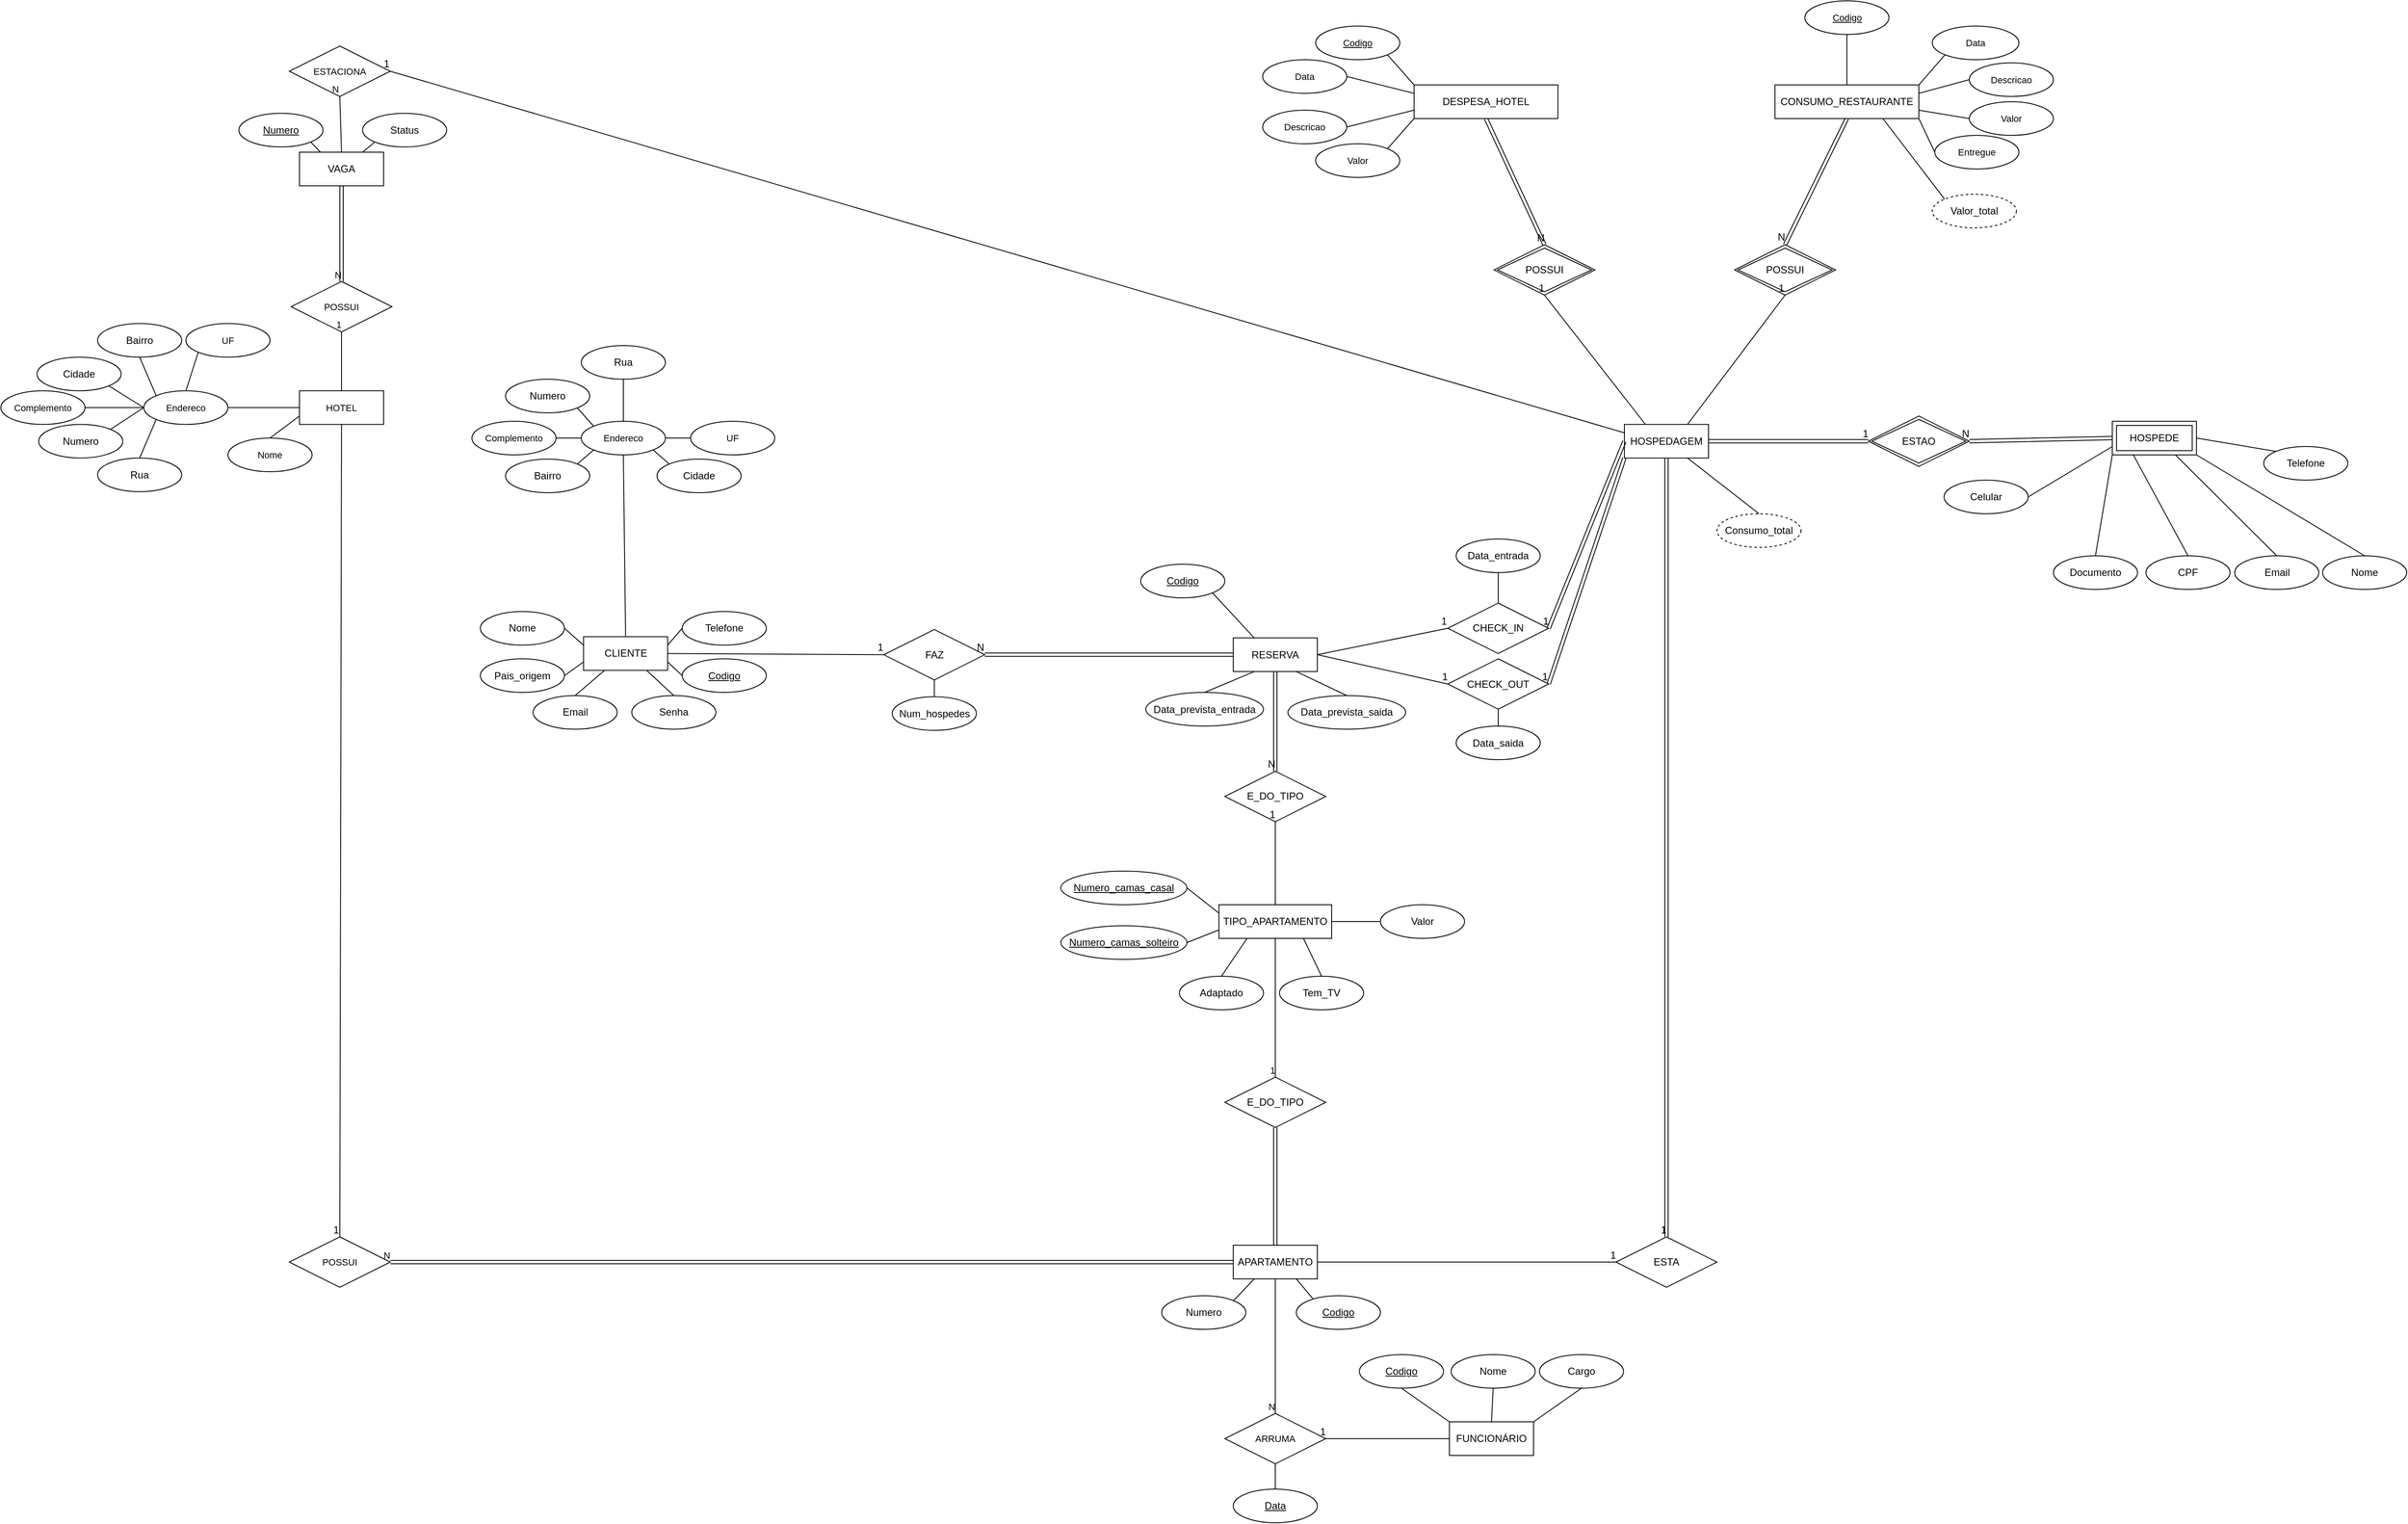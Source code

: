 <mxfile version="20.6.2" type="device"><diagram id="c545glq5lo60TE2hfmOX" name="Diagrama"><mxGraphModel dx="2977" dy="1991" grid="1" gridSize="10" guides="1" tooltips="1" connect="1" arrows="1" fold="1" page="1" pageScale="1" pageWidth="827" pageHeight="1169" math="0" shadow="0"><root><mxCell id="0"/><mxCell id="1" parent="0"/><mxCell id="GaDZu0vU04ZUUiYCUYCS-113" style="edgeStyle=none;shape=connector;rounded=0;orthogonalLoop=1;jettySize=auto;html=1;exitX=0;exitY=0.75;exitDx=0;exitDy=0;entryX=1;entryY=0.5;entryDx=0;entryDy=0;labelBackgroundColor=default;strokeColor=default;fontFamily=Helvetica;fontSize=11;fontColor=default;endArrow=none;" parent="1" source="nerskl-fUvtvR39CEgNi-7" target="pVpMncc-1-pD7qDIT7T5-2" edge="1"><mxGeometry relative="1" as="geometry"><mxPoint x="-267.32" y="396.25" as="targetPoint"/></mxGeometry></mxCell><mxCell id="GaDZu0vU04ZUUiYCUYCS-116" style="edgeStyle=none;shape=connector;rounded=0;orthogonalLoop=1;jettySize=auto;html=1;exitX=1;exitY=0.75;exitDx=0;exitDy=0;entryX=0;entryY=0.5;entryDx=0;entryDy=0;labelBackgroundColor=default;strokeColor=default;fontFamily=Helvetica;fontSize=11;fontColor=default;endArrow=none;" parent="1" source="nerskl-fUvtvR39CEgNi-7" target="nerskl-fUvtvR39CEgNi-25" edge="1"><mxGeometry relative="1" as="geometry"/></mxCell><mxCell id="nerskl-fUvtvR39CEgNi-7" value="CLIENTE" style="whiteSpace=wrap;html=1;align=center;" parent="1" vertex="1"><mxGeometry x="-247.32" y="316.25" width="100" height="40" as="geometry"/></mxCell><mxCell id="GaDZu0vU04ZUUiYCUYCS-139" style="edgeStyle=none;shape=connector;rounded=0;orthogonalLoop=1;jettySize=auto;html=1;exitX=0.75;exitY=1;exitDx=0;exitDy=0;entryX=0.5;entryY=0;entryDx=0;entryDy=0;labelBackgroundColor=default;strokeColor=default;fontFamily=Helvetica;fontSize=11;fontColor=default;endArrow=none;" parent="1" source="nerskl-fUvtvR39CEgNi-8" target="pVpMncc-1-pD7qDIT7T5-26" edge="1"><mxGeometry relative="1" as="geometry"><mxPoint x="889.0" y="1070" as="targetPoint"/></mxGeometry></mxCell><mxCell id="GaDZu0vU04ZUUiYCUYCS-140" style="edgeStyle=none;shape=connector;rounded=0;orthogonalLoop=1;jettySize=auto;html=1;exitX=0.25;exitY=1;exitDx=0;exitDy=0;labelBackgroundColor=default;strokeColor=default;fontFamily=Helvetica;fontSize=11;fontColor=default;endArrow=none;entryX=0.5;entryY=0;entryDx=0;entryDy=0;" parent="1" source="nerskl-fUvtvR39CEgNi-8" target="pVpMncc-1-pD7qDIT7T5-27" edge="1"><mxGeometry relative="1" as="geometry"><mxPoint x="889.0" y="1150" as="targetPoint"/></mxGeometry></mxCell><mxCell id="GaDZu0vU04ZUUiYCUYCS-142" style="edgeStyle=none;shape=connector;rounded=0;orthogonalLoop=1;jettySize=auto;html=1;exitX=1;exitY=0.5;exitDx=0;exitDy=0;entryX=0;entryY=0.75;entryDx=0;entryDy=0;labelBackgroundColor=default;strokeColor=default;fontFamily=Helvetica;fontSize=11;fontColor=default;endArrow=none;" parent="1" source="pVpMncc-1-pD7qDIT7T5-37" target="nerskl-fUvtvR39CEgNi-8" edge="1"><mxGeometry relative="1" as="geometry"><mxPoint x="767.75" y="895" as="targetPoint"/></mxGeometry></mxCell><mxCell id="GaDZu0vU04ZUUiYCUYCS-143" style="edgeStyle=none;shape=connector;rounded=0;orthogonalLoop=1;jettySize=auto;html=1;exitX=0;exitY=0.25;exitDx=0;exitDy=0;entryX=1;entryY=0.5;entryDx=0;entryDy=0;labelBackgroundColor=default;strokeColor=default;fontFamily=Helvetica;fontSize=11;fontColor=default;endArrow=none;" parent="1" source="nerskl-fUvtvR39CEgNi-8" target="pVpMncc-1-pD7qDIT7T5-36" edge="1"><mxGeometry relative="1" as="geometry"><mxPoint x="597.25" y="895" as="targetPoint"/></mxGeometry></mxCell><mxCell id="nerskl-fUvtvR39CEgNi-8" value="TIPO_APARTAMENTO" style="whiteSpace=wrap;html=1;align=center;" parent="1" vertex="1"><mxGeometry x="508" y="635" width="134" height="40" as="geometry"/></mxCell><mxCell id="nerskl-fUvtvR39CEgNi-9" value="VAGA" style="whiteSpace=wrap;html=1;align=center;" parent="1" vertex="1"><mxGeometry x="-585" y="-260" width="100" height="40" as="geometry"/></mxCell><mxCell id="GaDZu0vU04ZUUiYCUYCS-137" style="edgeStyle=none;shape=connector;rounded=0;orthogonalLoop=1;jettySize=auto;html=1;exitX=1;exitY=0;exitDx=0;exitDy=0;entryX=0.5;entryY=1;entryDx=0;entryDy=0;labelBackgroundColor=default;strokeColor=default;fontFamily=Helvetica;fontSize=11;fontColor=default;endArrow=none;" parent="1" source="nerskl-fUvtvR39CEgNi-12" target="nerskl-fUvtvR39CEgNi-37" edge="1"><mxGeometry relative="1" as="geometry"/></mxCell><mxCell id="nerskl-fUvtvR39CEgNi-12" value="FUNCIONÁRIO" style="whiteSpace=wrap;html=1;align=center;" parent="1" vertex="1"><mxGeometry x="782" y="1250" width="100" height="40" as="geometry"/></mxCell><mxCell id="nerskl-fUvtvR39CEgNi-15" value="Nome" style="ellipse;whiteSpace=wrap;html=1;align=center;" parent="1" vertex="1"><mxGeometry x="-370" y="286.25" width="100" height="40" as="geometry"/></mxCell><mxCell id="GaDZu0vU04ZUUiYCUYCS-115" style="edgeStyle=none;shape=connector;rounded=0;orthogonalLoop=1;jettySize=auto;html=1;exitX=0.5;exitY=0;exitDx=0;exitDy=0;entryX=0.75;entryY=1;entryDx=0;entryDy=0;labelBackgroundColor=default;strokeColor=default;fontFamily=Helvetica;fontSize=11;fontColor=default;endArrow=none;" parent="1" source="nerskl-fUvtvR39CEgNi-19" target="nerskl-fUvtvR39CEgNi-7" edge="1"><mxGeometry relative="1" as="geometry"/></mxCell><mxCell id="nerskl-fUvtvR39CEgNi-19" value="Senha" style="ellipse;whiteSpace=wrap;html=1;align=center;" parent="1" vertex="1"><mxGeometry x="-190" y="386.25" width="100" height="40" as="geometry"/></mxCell><mxCell id="nerskl-fUvtvR39CEgNi-21" value="Email" style="ellipse;whiteSpace=wrap;html=1;align=center;" parent="1" vertex="1"><mxGeometry x="-307.32" y="386.25" width="100" height="40" as="geometry"/></mxCell><mxCell id="nerskl-fUvtvR39CEgNi-25" value="Codigo" style="ellipse;whiteSpace=wrap;html=1;align=center;fontStyle=4;" parent="1" vertex="1"><mxGeometry x="-130" y="342.5" width="100" height="40" as="geometry"/></mxCell><mxCell id="nerskl-fUvtvR39CEgNi-31" value="Numero" style="ellipse;whiteSpace=wrap;html=1;align=center;fontStyle=4;" parent="1" vertex="1"><mxGeometry x="-657" y="-306.25" width="100" height="40" as="geometry"/></mxCell><mxCell id="nerskl-fUvtvR39CEgNi-32" value="Status" style="ellipse;whiteSpace=wrap;html=1;align=center;" parent="1" vertex="1"><mxGeometry x="-510" y="-306.25" width="100" height="40" as="geometry"/></mxCell><mxCell id="nerskl-fUvtvR39CEgNi-37" value="Cargo" style="ellipse;whiteSpace=wrap;html=1;align=center;" parent="1" vertex="1"><mxGeometry x="889" y="1170" width="100" height="40" as="geometry"/></mxCell><mxCell id="nerskl-fUvtvR39CEgNi-87" value="" style="edgeStyle=none;orthogonalLoop=1;jettySize=auto;html=1;rounded=0;labelBackgroundColor=default;strokeColor=default;fontFamily=Helvetica;fontSize=11;fontColor=default;endArrow=none;shape=connector;exitX=0;exitY=1;exitDx=0;exitDy=0;entryX=0.75;entryY=0;entryDx=0;entryDy=0;" parent="1" source="nerskl-fUvtvR39CEgNi-32" target="nerskl-fUvtvR39CEgNi-9" edge="1"><mxGeometry width="80" relative="1" as="geometry"><mxPoint x="-413" y="-176.25" as="sourcePoint"/><mxPoint x="-333" y="-176.25" as="targetPoint"/><Array as="points"/></mxGeometry></mxCell><mxCell id="nerskl-fUvtvR39CEgNi-88" value="" style="edgeStyle=none;orthogonalLoop=1;jettySize=auto;html=1;rounded=0;labelBackgroundColor=default;strokeColor=default;fontFamily=Helvetica;fontSize=11;fontColor=default;endArrow=none;shape=connector;exitX=1;exitY=1;exitDx=0;exitDy=0;entryX=0.25;entryY=0;entryDx=0;entryDy=0;" parent="1" source="nerskl-fUvtvR39CEgNi-31" target="nerskl-fUvtvR39CEgNi-9" edge="1"><mxGeometry width="80" relative="1" as="geometry"><mxPoint x="-483" y="-146.25" as="sourcePoint"/><mxPoint x="-403" y="-146.25" as="targetPoint"/><Array as="points"/></mxGeometry></mxCell><mxCell id="nerskl-fUvtvR39CEgNi-103" value="ESTACIONA" style="shape=rhombus;perimeter=rhombusPerimeter;whiteSpace=wrap;html=1;align=center;fontFamily=Helvetica;fontSize=11;fontColor=default;" parent="1" vertex="1"><mxGeometry x="-597.05" y="-386.25" width="120" height="60" as="geometry"/></mxCell><mxCell id="nerskl-fUvtvR39CEgNi-143" value="" style="endArrow=none;html=1;rounded=0;labelBackgroundColor=default;strokeColor=default;fontFamily=Helvetica;fontSize=11;fontColor=default;shape=connector;exitX=0.5;exitY=1;exitDx=0;exitDy=0;entryX=0.5;entryY=0;entryDx=0;entryDy=0;" parent="1" source="nerskl-fUvtvR39CEgNi-8" target="pVpMncc-1-pD7qDIT7T5-35" edge="1"><mxGeometry relative="1" as="geometry"><mxPoint x="489.5" y="794.56" as="sourcePoint"/><mxPoint x="595.0" y="844.47" as="targetPoint"/></mxGeometry></mxCell><mxCell id="nerskl-fUvtvR39CEgNi-144" value="1" style="resizable=0;html=1;align=right;verticalAlign=bottom;fontFamily=Helvetica;fontSize=11;fontColor=default;" parent="nerskl-fUvtvR39CEgNi-143" connectable="0" vertex="1"><mxGeometry x="1" relative="1" as="geometry"/></mxCell><mxCell id="GaDZu0vU04ZUUiYCUYCS-136" style="edgeStyle=none;shape=connector;rounded=0;orthogonalLoop=1;jettySize=auto;html=1;exitX=0.5;exitY=1;exitDx=0;exitDy=0;entryX=0.5;entryY=0;entryDx=0;entryDy=0;labelBackgroundColor=default;strokeColor=default;fontFamily=Helvetica;fontSize=11;fontColor=default;endArrow=none;" parent="1" source="nerskl-fUvtvR39CEgNi-182" target="nerskl-fUvtvR39CEgNi-12" edge="1"><mxGeometry relative="1" as="geometry"/></mxCell><mxCell id="nerskl-fUvtvR39CEgNi-182" value="Nome" style="ellipse;whiteSpace=wrap;html=1;align=center;" parent="1" vertex="1"><mxGeometry x="784" y="1170" width="100" height="40" as="geometry"/></mxCell><mxCell id="GaDZu0vU04ZUUiYCUYCS-141" style="edgeStyle=none;shape=connector;rounded=0;orthogonalLoop=1;jettySize=auto;html=1;exitX=0;exitY=0.5;exitDx=0;exitDy=0;entryX=1;entryY=0.5;entryDx=0;entryDy=0;labelBackgroundColor=default;strokeColor=default;fontFamily=Helvetica;fontSize=11;fontColor=default;endArrow=none;" parent="1" source="nerskl-fUvtvR39CEgNi-189" target="nerskl-fUvtvR39CEgNi-8" edge="1"><mxGeometry relative="1" as="geometry"/></mxCell><mxCell id="nerskl-fUvtvR39CEgNi-189" value="Valor" style="ellipse;whiteSpace=wrap;html=1;align=center;" parent="1" vertex="1"><mxGeometry x="700" y="635" width="100" height="40" as="geometry"/></mxCell><mxCell id="nerskl-fUvtvR39CEgNi-229" style="edgeStyle=none;shape=connector;rounded=0;orthogonalLoop=1;jettySize=auto;html=1;exitX=0.5;exitY=0;exitDx=0;exitDy=0;labelBackgroundColor=default;strokeColor=default;fontFamily=Helvetica;fontSize=11;fontColor=default;endArrow=none;entryX=0.5;entryY=1;entryDx=0;entryDy=0;" parent="1" source="pVpMncc-1-pD7qDIT7T5-153" target="GaDZu0vU04ZUUiYCUYCS-28" edge="1"><mxGeometry relative="1" as="geometry"><mxPoint x="1128.5" y="1330" as="targetPoint"/><mxPoint x="575" y="1320" as="sourcePoint"/></mxGeometry></mxCell><mxCell id="nerskl-fUvtvR39CEgNi-208" value="Endereco" style="ellipse;whiteSpace=wrap;html=1;align=center;fontFamily=Helvetica;fontSize=11;fontColor=default;" parent="1" vertex="1"><mxGeometry x="-250" y="60" width="100" height="40" as="geometry"/></mxCell><mxCell id="nerskl-fUvtvR39CEgNi-211" value="Complemento" style="ellipse;whiteSpace=wrap;html=1;align=center;fontFamily=Helvetica;fontSize=11;fontColor=default;" parent="1" vertex="1"><mxGeometry x="-380" y="60" width="100" height="40" as="geometry"/></mxCell><mxCell id="nerskl-fUvtvR39CEgNi-214" value="UF" style="ellipse;whiteSpace=wrap;html=1;align=center;fontFamily=Helvetica;fontSize=11;fontColor=default;" parent="1" vertex="1"><mxGeometry x="-120" y="60" width="100" height="40" as="geometry"/></mxCell><mxCell id="7jwpnbfeOmsZ4bbjGOwo-1" value="Rua" style="ellipse;whiteSpace=wrap;html=1;align=center;" parent="1" vertex="1"><mxGeometry x="-250" y="-30" width="100" height="40" as="geometry"/></mxCell><mxCell id="7jwpnbfeOmsZ4bbjGOwo-2" value="&lt;div&gt;Numero&lt;/div&gt;" style="ellipse;whiteSpace=wrap;html=1;align=center;" parent="1" vertex="1"><mxGeometry x="-340" y="10" width="100" height="40" as="geometry"/></mxCell><mxCell id="7jwpnbfeOmsZ4bbjGOwo-3" value="Bairro" style="ellipse;whiteSpace=wrap;html=1;align=center;" parent="1" vertex="1"><mxGeometry x="-340" y="105" width="100" height="40" as="geometry"/></mxCell><mxCell id="7jwpnbfeOmsZ4bbjGOwo-4" value="Cidade" style="ellipse;whiteSpace=wrap;html=1;align=center;" parent="1" vertex="1"><mxGeometry x="-160" y="105" width="100" height="40" as="geometry"/></mxCell><mxCell id="GaDZu0vU04ZUUiYCUYCS-134" style="edgeStyle=none;shape=connector;rounded=0;orthogonalLoop=1;jettySize=auto;html=1;exitX=0.75;exitY=1;exitDx=0;exitDy=0;labelBackgroundColor=default;strokeColor=default;fontFamily=Helvetica;fontSize=11;fontColor=default;endArrow=none;entryX=0.5;entryY=1;entryDx=0;entryDy=0;" parent="1" source="GaDZu0vU04ZUUiYCUYCS-2" target="GaDZu0vU04ZUUiYCUYCS-133" edge="1"><mxGeometry relative="1" as="geometry"/></mxCell><mxCell id="GaDZu0vU04ZUUiYCUYCS-2" value="APARTAMENTO" style="whiteSpace=wrap;html=1;align=center;" parent="1" vertex="1"><mxGeometry x="525" y="1040" width="100" height="40" as="geometry"/></mxCell><mxCell id="GaDZu0vU04ZUUiYCUYCS-15" value="" style="shape=link;html=1;rounded=0;exitX=0.5;exitY=0;exitDx=0;exitDy=0;entryX=0.5;entryY=1;entryDx=0;entryDy=0;" parent="1" source="GaDZu0vU04ZUUiYCUYCS-2" target="pVpMncc-1-pD7qDIT7T5-35" edge="1"><mxGeometry relative="1" as="geometry"><mxPoint x="430" y="620" as="sourcePoint"/><mxPoint x="440" y="870" as="targetPoint"/></mxGeometry></mxCell><mxCell id="GaDZu0vU04ZUUiYCUYCS-16" value="N" style="resizable=0;html=1;align=right;verticalAlign=bottom;" parent="GaDZu0vU04ZUUiYCUYCS-15" connectable="0" vertex="1"><mxGeometry x="1" relative="1" as="geometry"/></mxCell><mxCell id="GaDZu0vU04ZUUiYCUYCS-26" value="HOTEL" style="whiteSpace=wrap;html=1;align=center;fontFamily=Helvetica;fontSize=11;fontColor=default;" parent="1" vertex="1"><mxGeometry x="-585" y="23.75" width="100" height="40" as="geometry"/></mxCell><mxCell id="GaDZu0vU04ZUUiYCUYCS-28" value="ARRUMA" style="shape=rhombus;perimeter=rhombusPerimeter;whiteSpace=wrap;html=1;align=center;fontFamily=Helvetica;fontSize=11;fontColor=default;" parent="1" vertex="1"><mxGeometry x="515" y="1240" width="120" height="60" as="geometry"/></mxCell><mxCell id="GaDZu0vU04ZUUiYCUYCS-47" style="edgeStyle=none;shape=connector;rounded=0;orthogonalLoop=1;jettySize=auto;html=1;exitX=0.5;exitY=0;exitDx=0;exitDy=0;labelBackgroundColor=default;strokeColor=default;fontFamily=Helvetica;fontSize=11;fontColor=default;endArrow=none;entryX=0;entryY=0.75;entryDx=0;entryDy=0;" parent="1" source="pVpMncc-1-pD7qDIT7T5-23" target="GaDZu0vU04ZUUiYCUYCS-26" edge="1"><mxGeometry relative="1" as="geometry"><mxPoint x="-551" y="93.75" as="targetPoint"/><mxPoint x="-593" y="103.75" as="sourcePoint"/></mxGeometry></mxCell><mxCell id="GaDZu0vU04ZUUiYCUYCS-52" value="" style="shape=link;html=1;rounded=0;labelBackgroundColor=default;strokeColor=default;fontFamily=Helvetica;fontSize=11;fontColor=default;endArrow=none;exitX=0;exitY=0.5;exitDx=0;exitDy=0;entryX=1;entryY=0.5;entryDx=0;entryDy=0;" parent="1" source="GaDZu0vU04ZUUiYCUYCS-2" target="pVpMncc-1-pD7qDIT7T5-20" edge="1"><mxGeometry relative="1" as="geometry"><mxPoint x="70" y="900" as="sourcePoint"/><mxPoint x="73" y="700" as="targetPoint"/></mxGeometry></mxCell><mxCell id="GaDZu0vU04ZUUiYCUYCS-53" value="N" style="resizable=0;html=1;align=right;verticalAlign=bottom;fontFamily=Helvetica;fontSize=11;fontColor=default;" parent="GaDZu0vU04ZUUiYCUYCS-52" connectable="0" vertex="1"><mxGeometry x="1" relative="1" as="geometry"/></mxCell><mxCell id="GaDZu0vU04ZUUiYCUYCS-60" value="" style="endArrow=none;html=1;rounded=0;labelBackgroundColor=default;strokeColor=default;fontFamily=Helvetica;fontSize=11;fontColor=default;shape=connector;entryX=0.5;entryY=0;entryDx=0;entryDy=0;exitX=0.5;exitY=1;exitDx=0;exitDy=0;" parent="1" source="GaDZu0vU04ZUUiYCUYCS-2" target="GaDZu0vU04ZUUiYCUYCS-28" edge="1"><mxGeometry relative="1" as="geometry"><mxPoint x="595" y="1110" as="sourcePoint"/><mxPoint x="395" y="1080" as="targetPoint"/></mxGeometry></mxCell><mxCell id="GaDZu0vU04ZUUiYCUYCS-61" value="N" style="resizable=0;html=1;align=right;verticalAlign=bottom;fontFamily=Helvetica;fontSize=11;fontColor=default;" parent="GaDZu0vU04ZUUiYCUYCS-60" connectable="0" vertex="1"><mxGeometry x="1" relative="1" as="geometry"/></mxCell><mxCell id="GaDZu0vU04ZUUiYCUYCS-135" style="edgeStyle=none;shape=connector;rounded=0;orthogonalLoop=1;jettySize=auto;html=1;exitX=0.5;exitY=1;exitDx=0;exitDy=0;entryX=0;entryY=0;entryDx=0;entryDy=0;labelBackgroundColor=default;strokeColor=default;fontFamily=Helvetica;fontSize=11;fontColor=default;endArrow=none;" parent="1" source="GaDZu0vU04ZUUiYCUYCS-67" target="nerskl-fUvtvR39CEgNi-12" edge="1"><mxGeometry relative="1" as="geometry"/></mxCell><mxCell id="GaDZu0vU04ZUUiYCUYCS-67" value="Codigo" style="ellipse;whiteSpace=wrap;html=1;align=center;fontStyle=4;" parent="1" vertex="1"><mxGeometry x="675" y="1170" width="100" height="40" as="geometry"/></mxCell><mxCell id="GaDZu0vU04ZUUiYCUYCS-78" style="edgeStyle=none;shape=connector;rounded=0;orthogonalLoop=1;jettySize=auto;html=1;exitX=1;exitY=0.5;exitDx=0;exitDy=0;entryX=0;entryY=0.25;entryDx=0;entryDy=0;labelBackgroundColor=default;strokeColor=default;fontFamily=Helvetica;fontSize=11;fontColor=default;endArrow=none;" parent="1" source="GaDZu0vU04ZUUiYCUYCS-73" edge="1" target="6cf0FOl2mRmbngc67cwK-3"><mxGeometry relative="1" as="geometry"><mxPoint x="750" y="-320" as="targetPoint"/><mxPoint x="654.75" y="-350" as="sourcePoint"/></mxGeometry></mxCell><mxCell id="GaDZu0vU04ZUUiYCUYCS-79" style="edgeStyle=none;shape=connector;rounded=0;orthogonalLoop=1;jettySize=auto;html=1;labelBackgroundColor=default;strokeColor=default;fontFamily=Helvetica;fontSize=11;fontColor=default;endArrow=none;entryX=0;entryY=0;entryDx=0;entryDy=0;exitX=1;exitY=1;exitDx=0;exitDy=0;" parent="1" source="pVpMncc-1-pD7qDIT7T5-19" edge="1" target="6cf0FOl2mRmbngc67cwK-3"><mxGeometry relative="1" as="geometry"><mxPoint x="750" y="-330" as="targetPoint"/><mxPoint x="730" y="-390" as="sourcePoint"/></mxGeometry></mxCell><mxCell id="GaDZu0vU04ZUUiYCUYCS-73" value="Data" style="ellipse;whiteSpace=wrap;html=1;align=center;fontFamily=Helvetica;fontSize=11;fontColor=default;" parent="1" vertex="1"><mxGeometry x="560" y="-370" width="100" height="40" as="geometry"/></mxCell><mxCell id="GaDZu0vU04ZUUiYCUYCS-82" style="edgeStyle=none;shape=connector;rounded=0;orthogonalLoop=1;jettySize=auto;html=1;exitX=1;exitY=0.5;exitDx=0;exitDy=0;labelBackgroundColor=default;strokeColor=default;fontFamily=Helvetica;fontSize=11;fontColor=default;endArrow=none;entryX=0;entryY=0.75;entryDx=0;entryDy=0;" parent="1" source="GaDZu0vU04ZUUiYCUYCS-74" edge="1" target="6cf0FOl2mRmbngc67cwK-3"><mxGeometry relative="1" as="geometry"><mxPoint x="750" y="-300" as="targetPoint"/></mxGeometry></mxCell><mxCell id="GaDZu0vU04ZUUiYCUYCS-74" value="Descricao" style="ellipse;whiteSpace=wrap;html=1;align=center;fontFamily=Helvetica;fontSize=11;fontColor=default;" parent="1" vertex="1"><mxGeometry x="560" y="-310" width="100" height="40" as="geometry"/></mxCell><mxCell id="GaDZu0vU04ZUUiYCUYCS-75" value="Valor" style="ellipse;whiteSpace=wrap;html=1;align=center;fontFamily=Helvetica;fontSize=11;fontColor=default;" parent="1" vertex="1"><mxGeometry x="623" y="-270" width="100" height="40" as="geometry"/></mxCell><mxCell id="GaDZu0vU04ZUUiYCUYCS-93" style="edgeStyle=none;shape=connector;rounded=0;orthogonalLoop=1;jettySize=auto;html=1;exitX=1;exitY=0.75;exitDx=0;exitDy=0;entryX=0;entryY=0.5;entryDx=0;entryDy=0;labelBackgroundColor=default;strokeColor=default;fontFamily=Helvetica;fontSize=11;fontColor=default;endArrow=none;" parent="1" target="GaDZu0vU04ZUUiYCUYCS-101" edge="1" source="6cf0FOl2mRmbngc67cwK-2"><mxGeometry relative="1" as="geometry"><mxPoint x="1331.49" y="-325" as="sourcePoint"/></mxGeometry></mxCell><mxCell id="GaDZu0vU04ZUUiYCUYCS-95" style="edgeStyle=none;shape=connector;rounded=0;orthogonalLoop=1;jettySize=auto;html=1;exitX=0.5;exitY=1;exitDx=0;exitDy=0;labelBackgroundColor=default;strokeColor=default;fontFamily=Helvetica;fontSize=11;fontColor=default;endArrow=none;entryX=0.5;entryY=0;entryDx=0;entryDy=0;" parent="1" source="GaDZu0vU04ZUUiYCUYCS-96" edge="1" target="6cf0FOl2mRmbngc67cwK-2"><mxGeometry relative="1" as="geometry"><mxPoint x="1243.83" y="-325" as="targetPoint"/></mxGeometry></mxCell><mxCell id="GaDZu0vU04ZUUiYCUYCS-96" value="Codigo" style="ellipse;whiteSpace=wrap;html=1;align=center;fontStyle=4;fontFamily=Helvetica;fontSize=11;fontColor=default;" parent="1" vertex="1"><mxGeometry x="1204.5" y="-440" width="100" height="40" as="geometry"/></mxCell><mxCell id="GaDZu0vU04ZUUiYCUYCS-97" style="edgeStyle=none;shape=connector;rounded=0;orthogonalLoop=1;jettySize=auto;html=1;exitX=0;exitY=1;exitDx=0;exitDy=0;labelBackgroundColor=default;strokeColor=default;fontFamily=Helvetica;fontSize=11;fontColor=default;endArrow=none;entryX=1;entryY=0;entryDx=0;entryDy=0;" parent="1" source="GaDZu0vU04ZUUiYCUYCS-98" edge="1" target="6cf0FOl2mRmbngc67cwK-2"><mxGeometry relative="1" as="geometry"><mxPoint x="1287.66" y="-325" as="targetPoint"/></mxGeometry></mxCell><mxCell id="GaDZu0vU04ZUUiYCUYCS-98" value="Data" style="ellipse;whiteSpace=wrap;html=1;align=center;fontFamily=Helvetica;fontSize=11;fontColor=default;" parent="1" vertex="1"><mxGeometry x="1356" y="-410" width="103" height="40" as="geometry"/></mxCell><mxCell id="GaDZu0vU04ZUUiYCUYCS-99" style="edgeStyle=none;shape=connector;rounded=0;orthogonalLoop=1;jettySize=auto;html=1;exitX=0;exitY=0.5;exitDx=0;exitDy=0;labelBackgroundColor=default;strokeColor=default;fontFamily=Helvetica;fontSize=11;fontColor=default;endArrow=none;entryX=1;entryY=0.25;entryDx=0;entryDy=0;" parent="1" source="GaDZu0vU04ZUUiYCUYCS-100" edge="1" target="6cf0FOl2mRmbngc67cwK-2"><mxGeometry relative="1" as="geometry"><mxPoint x="1287.66" y="-325" as="targetPoint"/></mxGeometry></mxCell><mxCell id="GaDZu0vU04ZUUiYCUYCS-100" value="Descricao" style="ellipse;whiteSpace=wrap;html=1;align=center;fontFamily=Helvetica;fontSize=11;fontColor=default;" parent="1" vertex="1"><mxGeometry x="1400" y="-366.25" width="100" height="40" as="geometry"/></mxCell><mxCell id="GaDZu0vU04ZUUiYCUYCS-101" value="Valor" style="ellipse;whiteSpace=wrap;html=1;align=center;fontFamily=Helvetica;fontSize=11;fontColor=default;" parent="1" vertex="1"><mxGeometry x="1400" y="-320" width="100" height="40" as="geometry"/></mxCell><mxCell id="GaDZu0vU04ZUUiYCUYCS-103" value="Entregue" style="ellipse;whiteSpace=wrap;html=1;align=center;fontFamily=Helvetica;fontSize=11;fontColor=default;" parent="1" vertex="1"><mxGeometry x="1359" y="-280" width="100" height="40" as="geometry"/></mxCell><mxCell id="GaDZu0vU04ZUUiYCUYCS-133" value="Codigo" style="ellipse;whiteSpace=wrap;html=1;align=center;fontStyle=4;" parent="1" vertex="1"><mxGeometry x="600" y="1100" width="100" height="40" as="geometry"/></mxCell><mxCell id="GaDZu0vU04ZUUiYCUYCS-144" style="edgeStyle=none;shape=connector;rounded=0;orthogonalLoop=1;jettySize=auto;html=1;exitX=0.5;exitY=0;exitDx=0;exitDy=0;entryX=0;entryY=1;entryDx=0;entryDy=0;labelBackgroundColor=default;strokeColor=default;fontFamily=Helvetica;fontSize=11;fontColor=default;endArrow=none;" parent="1" source="GaDZu0vU04ZUUiYCUYCS-145" target="GaDZu0vU04ZUUiYCUYCS-148" edge="1"><mxGeometry relative="1" as="geometry"/></mxCell><mxCell id="GaDZu0vU04ZUUiYCUYCS-157" style="edgeStyle=none;shape=connector;rounded=0;orthogonalLoop=1;jettySize=auto;html=1;exitX=1;exitY=0.5;exitDx=0;exitDy=0;entryX=0;entryY=0.5;entryDx=0;entryDy=0;labelBackgroundColor=default;strokeColor=default;fontFamily=Helvetica;fontSize=11;fontColor=default;endArrow=none;" parent="1" source="GaDZu0vU04ZUUiYCUYCS-145" target="GaDZu0vU04ZUUiYCUYCS-26" edge="1"><mxGeometry relative="1" as="geometry"/></mxCell><mxCell id="GaDZu0vU04ZUUiYCUYCS-145" value="Endereco" style="ellipse;whiteSpace=wrap;html=1;align=center;fontFamily=Helvetica;fontSize=11;fontColor=default;" parent="1" vertex="1"><mxGeometry x="-770" y="23.75" width="100" height="40" as="geometry"/></mxCell><mxCell id="GaDZu0vU04ZUUiYCUYCS-146" style="edgeStyle=none;shape=connector;rounded=0;orthogonalLoop=1;jettySize=auto;html=1;exitX=1;exitY=0.5;exitDx=0;exitDy=0;entryX=0;entryY=0.5;entryDx=0;entryDy=0;labelBackgroundColor=default;strokeColor=default;fontFamily=Helvetica;fontSize=11;fontColor=default;endArrow=none;" parent="1" source="GaDZu0vU04ZUUiYCUYCS-147" target="GaDZu0vU04ZUUiYCUYCS-145" edge="1"><mxGeometry relative="1" as="geometry"/></mxCell><mxCell id="GaDZu0vU04ZUUiYCUYCS-147" value="Complemento" style="ellipse;whiteSpace=wrap;html=1;align=center;fontFamily=Helvetica;fontSize=11;fontColor=default;" parent="1" vertex="1"><mxGeometry x="-940" y="23.75" width="100" height="40" as="geometry"/></mxCell><mxCell id="GaDZu0vU04ZUUiYCUYCS-148" value="UF" style="ellipse;whiteSpace=wrap;html=1;align=center;fontFamily=Helvetica;fontSize=11;fontColor=default;" parent="1" vertex="1"><mxGeometry x="-720" y="-56.25" width="100" height="40" as="geometry"/></mxCell><mxCell id="GaDZu0vU04ZUUiYCUYCS-149" style="edgeStyle=none;shape=connector;rounded=0;orthogonalLoop=1;jettySize=auto;html=1;exitX=0.5;exitY=0;exitDx=0;exitDy=0;entryX=0;entryY=1;entryDx=0;entryDy=0;labelBackgroundColor=default;strokeColor=default;fontFamily=Helvetica;fontSize=11;fontColor=default;endArrow=none;" parent="1" source="GaDZu0vU04ZUUiYCUYCS-150" target="GaDZu0vU04ZUUiYCUYCS-145" edge="1"><mxGeometry relative="1" as="geometry"/></mxCell><mxCell id="GaDZu0vU04ZUUiYCUYCS-150" value="Rua" style="ellipse;whiteSpace=wrap;html=1;align=center;" parent="1" vertex="1"><mxGeometry x="-825" y="103.75" width="100" height="40" as="geometry"/></mxCell><mxCell id="GaDZu0vU04ZUUiYCUYCS-151" style="edgeStyle=none;shape=connector;rounded=0;orthogonalLoop=1;jettySize=auto;html=1;exitX=1;exitY=0;exitDx=0;exitDy=0;entryX=0;entryY=0.5;entryDx=0;entryDy=0;labelBackgroundColor=default;strokeColor=default;fontFamily=Helvetica;fontSize=11;fontColor=default;endArrow=none;" parent="1" source="GaDZu0vU04ZUUiYCUYCS-152" target="GaDZu0vU04ZUUiYCUYCS-145" edge="1"><mxGeometry relative="1" as="geometry"/></mxCell><mxCell id="GaDZu0vU04ZUUiYCUYCS-152" value="&lt;div&gt;Numero&lt;/div&gt;" style="ellipse;whiteSpace=wrap;html=1;align=center;" parent="1" vertex="1"><mxGeometry x="-895" y="63.75" width="100" height="40" as="geometry"/></mxCell><mxCell id="GaDZu0vU04ZUUiYCUYCS-153" style="edgeStyle=none;shape=connector;rounded=0;orthogonalLoop=1;jettySize=auto;html=1;exitX=0.5;exitY=1;exitDx=0;exitDy=0;entryX=0;entryY=0;entryDx=0;entryDy=0;labelBackgroundColor=default;strokeColor=default;fontFamily=Helvetica;fontSize=11;fontColor=default;endArrow=none;" parent="1" source="GaDZu0vU04ZUUiYCUYCS-154" target="GaDZu0vU04ZUUiYCUYCS-145" edge="1"><mxGeometry relative="1" as="geometry"/></mxCell><mxCell id="GaDZu0vU04ZUUiYCUYCS-154" value="Bairro" style="ellipse;whiteSpace=wrap;html=1;align=center;" parent="1" vertex="1"><mxGeometry x="-825" y="-56.25" width="100" height="40" as="geometry"/></mxCell><mxCell id="GaDZu0vU04ZUUiYCUYCS-155" style="edgeStyle=none;shape=connector;rounded=0;orthogonalLoop=1;jettySize=auto;html=1;exitX=1;exitY=1;exitDx=0;exitDy=0;entryX=0;entryY=0.5;entryDx=0;entryDy=0;labelBackgroundColor=default;strokeColor=default;fontFamily=Helvetica;fontSize=11;fontColor=default;endArrow=none;" parent="1" source="GaDZu0vU04ZUUiYCUYCS-156" target="GaDZu0vU04ZUUiYCUYCS-145" edge="1"><mxGeometry relative="1" as="geometry"/></mxCell><mxCell id="GaDZu0vU04ZUUiYCUYCS-156" value="Cidade" style="ellipse;whiteSpace=wrap;html=1;align=center;" parent="1" vertex="1"><mxGeometry x="-897" y="-16.25" width="100" height="40" as="geometry"/></mxCell><mxCell id="GaDZu0vU04ZUUiYCUYCS-169" value="" style="endArrow=none;html=1;rounded=0;labelBackgroundColor=default;strokeColor=default;fontFamily=Helvetica;fontSize=11;fontColor=default;shape=connector;exitX=0.5;exitY=0;exitDx=0;exitDy=0;entryX=0.5;entryY=1;entryDx=0;entryDy=0;" parent="1" source="nerskl-fUvtvR39CEgNi-9" target="nerskl-fUvtvR39CEgNi-103" edge="1"><mxGeometry relative="1" as="geometry"><mxPoint x="-537" y="-586.25" as="sourcePoint"/><mxPoint x="-537" y="-346.25" as="targetPoint"/></mxGeometry></mxCell><mxCell id="GaDZu0vU04ZUUiYCUYCS-170" value="N" style="resizable=0;html=1;align=right;verticalAlign=bottom;fontFamily=Helvetica;fontSize=11;fontColor=default;" parent="GaDZu0vU04ZUUiYCUYCS-169" connectable="0" vertex="1"><mxGeometry x="1" relative="1" as="geometry"/></mxCell><mxCell id="GaDZu0vU04ZUUiYCUYCS-248" style="edgeStyle=none;shape=connector;rounded=0;orthogonalLoop=1;jettySize=auto;html=1;entryX=0;entryY=0.5;entryDx=0;entryDy=0;labelBackgroundColor=default;strokeColor=default;fontFamily=Helvetica;fontSize=11;fontColor=default;endArrow=none;" parent="1" source="nerskl-fUvtvR39CEgNi-12" target="nerskl-fUvtvR39CEgNi-12" edge="1"><mxGeometry relative="1" as="geometry"/></mxCell><mxCell id="GaDZu0vU04ZUUiYCUYCS-251" value="POSSUI" style="shape=rhombus;perimeter=rhombusPerimeter;whiteSpace=wrap;html=1;align=center;fontFamily=Helvetica;fontSize=11;fontColor=default;" parent="1" vertex="1"><mxGeometry x="-595" y="-106.25" width="120" height="60" as="geometry"/></mxCell><mxCell id="GaDZu0vU04ZUUiYCUYCS-254" value="" style="shape=link;html=1;rounded=0;labelBackgroundColor=default;strokeColor=default;fontFamily=Helvetica;fontSize=11;fontColor=default;endArrow=none;exitX=0.5;exitY=1;exitDx=0;exitDy=0;entryX=0.5;entryY=0;entryDx=0;entryDy=0;" parent="1" source="nerskl-fUvtvR39CEgNi-9" target="GaDZu0vU04ZUUiYCUYCS-251" edge="1"><mxGeometry relative="1" as="geometry"><mxPoint x="-530" y="-136.25" as="sourcePoint"/><mxPoint x="-370" y="-136.25" as="targetPoint"/></mxGeometry></mxCell><mxCell id="GaDZu0vU04ZUUiYCUYCS-255" value="N" style="resizable=0;html=1;align=right;verticalAlign=bottom;fontFamily=Helvetica;fontSize=11;fontColor=default;" parent="GaDZu0vU04ZUUiYCUYCS-254" connectable="0" vertex="1"><mxGeometry x="1" relative="1" as="geometry"/></mxCell><mxCell id="GaDZu0vU04ZUUiYCUYCS-256" value="" style="endArrow=none;html=1;rounded=0;labelBackgroundColor=default;strokeColor=default;fontFamily=Helvetica;fontSize=11;fontColor=default;shape=connector;exitX=0.5;exitY=0;exitDx=0;exitDy=0;entryX=0.5;entryY=1;entryDx=0;entryDy=0;" parent="1" source="GaDZu0vU04ZUUiYCUYCS-26" target="GaDZu0vU04ZUUiYCUYCS-251" edge="1"><mxGeometry relative="1" as="geometry"><mxPoint x="-460" y="-96.25" as="sourcePoint"/><mxPoint x="-300" y="-96.25" as="targetPoint"/></mxGeometry></mxCell><mxCell id="GaDZu0vU04ZUUiYCUYCS-257" value="1" style="resizable=0;html=1;align=right;verticalAlign=bottom;fontFamily=Helvetica;fontSize=11;fontColor=default;" parent="GaDZu0vU04ZUUiYCUYCS-256" connectable="0" vertex="1"><mxGeometry x="1" relative="1" as="geometry"/></mxCell><mxCell id="pVpMncc-1-pD7qDIT7T5-1" style="edgeStyle=none;shape=connector;rounded=0;orthogonalLoop=1;jettySize=auto;html=1;exitX=1;exitY=0.5;exitDx=0;exitDy=0;entryX=0;entryY=0.25;entryDx=0;entryDy=0;labelBackgroundColor=default;strokeColor=default;fontFamily=Helvetica;fontSize=11;fontColor=default;endArrow=none;" parent="1" source="nerskl-fUvtvR39CEgNi-15" target="nerskl-fUvtvR39CEgNi-7" edge="1"><mxGeometry relative="1" as="geometry"><mxPoint x="-212.32" y="366.25" as="sourcePoint"/><mxPoint x="-257.32" y="406.25" as="targetPoint"/></mxGeometry></mxCell><mxCell id="pVpMncc-1-pD7qDIT7T5-2" value="Pais_origem" style="ellipse;whiteSpace=wrap;html=1;align=center;" parent="1" vertex="1"><mxGeometry x="-370" y="342.5" width="100" height="40" as="geometry"/></mxCell><mxCell id="pVpMncc-1-pD7qDIT7T5-5" style="edgeStyle=none;shape=connector;rounded=0;orthogonalLoop=1;jettySize=auto;html=1;entryX=1;entryY=0.25;entryDx=0;entryDy=0;labelBackgroundColor=default;strokeColor=default;fontFamily=Helvetica;fontSize=11;fontColor=default;endArrow=none;exitX=0;exitY=0.5;exitDx=0;exitDy=0;" parent="1" source="pVpMncc-1-pD7qDIT7T5-16" target="nerskl-fUvtvR39CEgNi-7" edge="1"><mxGeometry relative="1" as="geometry"><mxPoint x="-267.32" y="306.25" as="sourcePoint"/><mxPoint x="-212.32" y="326.25" as="targetPoint"/></mxGeometry></mxCell><mxCell id="pVpMncc-1-pD7qDIT7T5-6" style="edgeStyle=none;shape=connector;rounded=0;orthogonalLoop=1;jettySize=auto;html=1;exitX=0.25;exitY=1;exitDx=0;exitDy=0;entryX=0.5;entryY=0;entryDx=0;entryDy=0;labelBackgroundColor=default;strokeColor=default;fontFamily=Helvetica;fontSize=11;fontColor=default;endArrow=none;" parent="1" source="nerskl-fUvtvR39CEgNi-7" target="nerskl-fUvtvR39CEgNi-21" edge="1"><mxGeometry relative="1" as="geometry"><mxPoint x="-237.32" y="356.25" as="sourcePoint"/><mxPoint x="-257.32" y="376.25" as="targetPoint"/></mxGeometry></mxCell><mxCell id="pVpMncc-1-pD7qDIT7T5-7" style="edgeStyle=none;shape=connector;rounded=0;orthogonalLoop=1;jettySize=auto;html=1;exitX=0.5;exitY=0;exitDx=0;exitDy=0;labelBackgroundColor=default;strokeColor=default;fontFamily=Helvetica;fontSize=11;fontColor=default;endArrow=none;entryX=0.5;entryY=1;entryDx=0;entryDy=0;" parent="1" source="nerskl-fUvtvR39CEgNi-7" target="nerskl-fUvtvR39CEgNi-208" edge="1"><mxGeometry relative="1" as="geometry"><mxPoint x="-537.32" y="230" as="sourcePoint"/><mxPoint x="-477.32" y="320" as="targetPoint"/></mxGeometry></mxCell><mxCell id="pVpMncc-1-pD7qDIT7T5-10" value="" style="endArrow=none;html=1;rounded=0;entryX=0.5;entryY=1;entryDx=0;entryDy=0;exitX=0.5;exitY=0;exitDx=0;exitDy=0;" parent="1" source="nerskl-fUvtvR39CEgNi-208" target="7jwpnbfeOmsZ4bbjGOwo-1" edge="1"><mxGeometry width="50" height="50" relative="1" as="geometry"><mxPoint x="-40" y="12.5" as="sourcePoint"/><mxPoint x="10" y="-37.5" as="targetPoint"/></mxGeometry></mxCell><mxCell id="pVpMncc-1-pD7qDIT7T5-11" value="" style="endArrow=none;html=1;rounded=0;entryX=1;entryY=1;entryDx=0;entryDy=0;exitX=0;exitY=0;exitDx=0;exitDy=0;" parent="1" source="nerskl-fUvtvR39CEgNi-208" target="7jwpnbfeOmsZ4bbjGOwo-2" edge="1"><mxGeometry width="50" height="50" relative="1" as="geometry"><mxPoint x="-190" y="70" as="sourcePoint"/><mxPoint x="-190" y="20" as="targetPoint"/></mxGeometry></mxCell><mxCell id="pVpMncc-1-pD7qDIT7T5-12" value="" style="endArrow=none;html=1;rounded=0;entryX=1;entryY=0.5;entryDx=0;entryDy=0;exitX=0;exitY=0.5;exitDx=0;exitDy=0;" parent="1" source="nerskl-fUvtvR39CEgNi-208" target="nerskl-fUvtvR39CEgNi-211" edge="1"><mxGeometry width="50" height="50" relative="1" as="geometry"><mxPoint x="-180" y="80" as="sourcePoint"/><mxPoint x="-180" y="30" as="targetPoint"/></mxGeometry></mxCell><mxCell id="pVpMncc-1-pD7qDIT7T5-13" value="" style="endArrow=none;html=1;rounded=0;entryX=1;entryY=0;entryDx=0;entryDy=0;exitX=0;exitY=1;exitDx=0;exitDy=0;" parent="1" source="nerskl-fUvtvR39CEgNi-208" target="7jwpnbfeOmsZ4bbjGOwo-3" edge="1"><mxGeometry width="50" height="50" relative="1" as="geometry"><mxPoint x="-240" y="90" as="sourcePoint"/><mxPoint x="-270" y="90" as="targetPoint"/></mxGeometry></mxCell><mxCell id="pVpMncc-1-pD7qDIT7T5-14" value="" style="endArrow=none;html=1;rounded=0;entryX=0;entryY=0.5;entryDx=0;entryDy=0;exitX=1;exitY=0.5;exitDx=0;exitDy=0;" parent="1" source="nerskl-fUvtvR39CEgNi-208" target="nerskl-fUvtvR39CEgNi-214" edge="1"><mxGeometry width="50" height="50" relative="1" as="geometry"><mxPoint x="-230" y="100" as="sourcePoint"/><mxPoint x="-260" y="100" as="targetPoint"/></mxGeometry></mxCell><mxCell id="pVpMncc-1-pD7qDIT7T5-15" value="" style="endArrow=none;html=1;rounded=0;entryX=0;entryY=0;entryDx=0;entryDy=0;exitX=1;exitY=1;exitDx=0;exitDy=0;" parent="1" source="nerskl-fUvtvR39CEgNi-208" target="7jwpnbfeOmsZ4bbjGOwo-4" edge="1"><mxGeometry width="50" height="50" relative="1" as="geometry"><mxPoint x="-220" y="110" as="sourcePoint"/><mxPoint x="-250" y="110" as="targetPoint"/></mxGeometry></mxCell><mxCell id="pVpMncc-1-pD7qDIT7T5-16" value="Telefone&lt;span style=&quot;color: rgba(0, 0, 0, 0); font-family: monospace; font-size: 0px; text-align: start;&quot;&gt;%3CmxGraphModel%3E%3Croot%3E%3CmxCell%20id%3D%220%22%2F%3E%3CmxCell%20id%3D%221%22%20parent%3D%220%22%2F%3E%3CmxCell%20id%3D%222%22%20value%3D%22CONTA_HOTEL%22%20style%3D%22whiteSpace%3Dwrap%3Bhtml%3D1%3Balign%3Dcenter%3B%22%20vertex%3D%221%22%20parent%3D%221%22%3E%3CmxGeometry%20x%3D%22490%22%20y%3D%22280%22%20width%3D%22100%22%20height%3D%2240%22%20as%3D%22geometry%22%2F%3E%3C%2FmxCell%3E%3C%2Froot%3E%3C%2FmxGraphModel%3E&lt;/span&gt;" style="ellipse;whiteSpace=wrap;html=1;align=center;" parent="1" vertex="1"><mxGeometry x="-130" y="286.25" width="100" height="40" as="geometry"/></mxCell><mxCell id="pVpMncc-1-pD7qDIT7T5-17" style="edgeStyle=none;shape=connector;rounded=0;orthogonalLoop=1;jettySize=auto;html=1;exitX=1;exitY=0;exitDx=0;exitDy=0;entryX=0;entryY=1;entryDx=0;entryDy=0;labelBackgroundColor=default;strokeColor=default;fontFamily=Helvetica;fontSize=11;fontColor=default;endArrow=none;" parent="1" source="GaDZu0vU04ZUUiYCUYCS-75" edge="1" target="6cf0FOl2mRmbngc67cwK-3"><mxGeometry relative="1" as="geometry"><mxPoint x="750" y="-300" as="targetPoint"/><mxPoint x="706.105" y="-365.858" as="sourcePoint"/></mxGeometry></mxCell><mxCell id="pVpMncc-1-pD7qDIT7T5-19" value="Codigo" style="ellipse;whiteSpace=wrap;html=1;align=center;fontStyle=4;fontFamily=Helvetica;fontSize=11;fontColor=default;" parent="1" vertex="1"><mxGeometry x="623" y="-410" width="100" height="40" as="geometry"/></mxCell><mxCell id="pVpMncc-1-pD7qDIT7T5-20" value="POSSUI" style="shape=rhombus;perimeter=rhombusPerimeter;whiteSpace=wrap;html=1;align=center;fontFamily=Helvetica;fontSize=11;fontColor=default;" parent="1" vertex="1"><mxGeometry x="-597.05" y="1030" width="120" height="60" as="geometry"/></mxCell><mxCell id="pVpMncc-1-pD7qDIT7T5-23" value="Nome" style="ellipse;whiteSpace=wrap;html=1;align=center;fontFamily=Helvetica;fontSize=11;fontColor=default;" parent="1" vertex="1"><mxGeometry x="-670" y="80" width="100" height="40" as="geometry"/></mxCell><mxCell id="pVpMncc-1-pD7qDIT7T5-24" value="" style="endArrow=none;html=1;rounded=0;exitX=0.5;exitY=1;exitDx=0;exitDy=0;entryX=0.5;entryY=0;entryDx=0;entryDy=0;" parent="1" source="GaDZu0vU04ZUUiYCUYCS-26" target="pVpMncc-1-pD7qDIT7T5-20" edge="1"><mxGeometry relative="1" as="geometry"><mxPoint x="-300" y="900" as="sourcePoint"/><mxPoint x="-140" y="900" as="targetPoint"/></mxGeometry></mxCell><mxCell id="pVpMncc-1-pD7qDIT7T5-25" value="1" style="resizable=0;html=1;align=right;verticalAlign=bottom;" parent="pVpMncc-1-pD7qDIT7T5-24" connectable="0" vertex="1"><mxGeometry x="1" relative="1" as="geometry"/></mxCell><mxCell id="pVpMncc-1-pD7qDIT7T5-26" value="Tem_TV" style="ellipse;whiteSpace=wrap;html=1;align=center;" parent="1" vertex="1"><mxGeometry x="580" y="720" width="100" height="40" as="geometry"/></mxCell><mxCell id="pVpMncc-1-pD7qDIT7T5-27" value="Adaptado" style="ellipse;whiteSpace=wrap;html=1;align=center;" parent="1" vertex="1"><mxGeometry x="461" y="720" width="100" height="40" as="geometry"/></mxCell><mxCell id="pVpMncc-1-pD7qDIT7T5-28" value="RESERVA" style="whiteSpace=wrap;html=1;align=center;" parent="1" vertex="1"><mxGeometry x="525" y="317.66" width="100" height="40" as="geometry"/></mxCell><mxCell id="pVpMncc-1-pD7qDIT7T5-31" value="E_DO_TIPO" style="shape=rhombus;perimeter=rhombusPerimeter;whiteSpace=wrap;html=1;align=center;" parent="1" vertex="1"><mxGeometry x="515" y="476.25" width="120" height="60" as="geometry"/></mxCell><mxCell id="pVpMncc-1-pD7qDIT7T5-35" value="E_DO_TIPO" style="shape=rhombus;perimeter=rhombusPerimeter;whiteSpace=wrap;html=1;align=center;" parent="1" vertex="1"><mxGeometry x="515" y="840" width="120" height="60" as="geometry"/></mxCell><mxCell id="pVpMncc-1-pD7qDIT7T5-36" value="Numero_camas_casal" style="ellipse;whiteSpace=wrap;html=1;align=center;fontStyle=4;" parent="1" vertex="1"><mxGeometry x="320" y="595" width="150" height="40" as="geometry"/></mxCell><mxCell id="pVpMncc-1-pD7qDIT7T5-37" value="Numero_camas_solteiro" style="ellipse;whiteSpace=wrap;html=1;align=center;fontStyle=4;" parent="1" vertex="1"><mxGeometry x="320" y="660" width="150" height="40" as="geometry"/></mxCell><mxCell id="pVpMncc-1-pD7qDIT7T5-38" value="" style="endArrow=none;html=1;rounded=0;exitX=0.5;exitY=0;exitDx=0;exitDy=0;entryX=0.5;entryY=1;entryDx=0;entryDy=0;" parent="1" source="nerskl-fUvtvR39CEgNi-8" target="pVpMncc-1-pD7qDIT7T5-31" edge="1"><mxGeometry relative="1" as="geometry"><mxPoint x="525" y="615" as="sourcePoint"/><mxPoint x="765.0" y="635" as="targetPoint"/></mxGeometry></mxCell><mxCell id="pVpMncc-1-pD7qDIT7T5-39" value="1" style="resizable=0;html=1;align=right;verticalAlign=bottom;" parent="pVpMncc-1-pD7qDIT7T5-38" connectable="0" vertex="1"><mxGeometry x="1" relative="1" as="geometry"/></mxCell><mxCell id="pVpMncc-1-pD7qDIT7T5-40" value="" style="shape=link;html=1;rounded=0;exitX=0.5;exitY=1;exitDx=0;exitDy=0;entryX=0.5;entryY=0;entryDx=0;entryDy=0;" parent="1" source="pVpMncc-1-pD7qDIT7T5-28" target="pVpMncc-1-pD7qDIT7T5-31" edge="1"><mxGeometry relative="1" as="geometry"><mxPoint x="440" y="470" as="sourcePoint"/><mxPoint x="600" y="470" as="targetPoint"/></mxGeometry></mxCell><mxCell id="pVpMncc-1-pD7qDIT7T5-41" value="N" style="resizable=0;html=1;align=right;verticalAlign=bottom;" parent="pVpMncc-1-pD7qDIT7T5-40" connectable="0" vertex="1"><mxGeometry x="1" relative="1" as="geometry"/></mxCell><mxCell id="pVpMncc-1-pD7qDIT7T5-43" value="FAZ" style="shape=rhombus;perimeter=rhombusPerimeter;whiteSpace=wrap;html=1;align=center;" parent="1" vertex="1"><mxGeometry x="109.68" y="307.66" width="120" height="60" as="geometry"/></mxCell><mxCell id="pVpMncc-1-pD7qDIT7T5-45" value="" style="endArrow=none;html=1;rounded=0;exitX=1;exitY=0.5;exitDx=0;exitDy=0;entryX=0;entryY=0.5;entryDx=0;entryDy=0;" parent="1" source="nerskl-fUvtvR39CEgNi-7" target="pVpMncc-1-pD7qDIT7T5-43" edge="1"><mxGeometry relative="1" as="geometry"><mxPoint x="199.68" y="626.25" as="sourcePoint"/><mxPoint x="359.68" y="626.25" as="targetPoint"/></mxGeometry></mxCell><mxCell id="pVpMncc-1-pD7qDIT7T5-46" value="1" style="resizable=0;html=1;align=right;verticalAlign=bottom;" parent="pVpMncc-1-pD7qDIT7T5-45" connectable="0" vertex="1"><mxGeometry x="1" relative="1" as="geometry"/></mxCell><mxCell id="pVpMncc-1-pD7qDIT7T5-51" value="" style="shape=link;html=1;rounded=0;entryX=1;entryY=0.5;entryDx=0;entryDy=0;exitX=0;exitY=0.5;exitDx=0;exitDy=0;" parent="1" source="pVpMncc-1-pD7qDIT7T5-28" target="pVpMncc-1-pD7qDIT7T5-43" edge="1"><mxGeometry relative="1" as="geometry"><mxPoint x="600" y="360" as="sourcePoint"/><mxPoint x="760" y="360" as="targetPoint"/></mxGeometry></mxCell><mxCell id="pVpMncc-1-pD7qDIT7T5-52" value="N" style="resizable=0;html=1;align=right;verticalAlign=bottom;" parent="pVpMncc-1-pD7qDIT7T5-51" connectable="0" vertex="1"><mxGeometry x="1" relative="1" as="geometry"/></mxCell><mxCell id="pVpMncc-1-pD7qDIT7T5-58" value="" style="endArrow=none;html=1;rounded=0;exitX=0.5;exitY=0;exitDx=0;exitDy=0;entryX=0.5;entryY=1;entryDx=0;entryDy=0;" parent="1" source="pVpMncc-1-pD7qDIT7T5-139" target="pVpMncc-1-pD7qDIT7T5-43" edge="1"><mxGeometry relative="1" as="geometry"><mxPoint x="465.035" y="660.858" as="sourcePoint"/><mxPoint x="594.68" y="597.5" as="targetPoint"/></mxGeometry></mxCell><mxCell id="pVpMncc-1-pD7qDIT7T5-60" value="" style="endArrow=none;html=1;rounded=0;exitX=1;exitY=0.5;exitDx=0;exitDy=0;entryX=0;entryY=0.5;entryDx=0;entryDy=0;" parent="1" source="pVpMncc-1-pD7qDIT7T5-28" target="pVpMncc-1-pD7qDIT7T5-168" edge="1"><mxGeometry relative="1" as="geometry"><mxPoint x="800" y="280" as="sourcePoint"/><mxPoint x="870" y="240" as="targetPoint"/></mxGeometry></mxCell><mxCell id="pVpMncc-1-pD7qDIT7T5-61" value="1" style="resizable=0;html=1;align=right;verticalAlign=bottom;" parent="pVpMncc-1-pD7qDIT7T5-60" connectable="0" vertex="1"><mxGeometry x="1" relative="1" as="geometry"/></mxCell><mxCell id="pVpMncc-1-pD7qDIT7T5-64" value="" style="endArrow=none;html=1;rounded=0;exitX=1;exitY=0.5;exitDx=0;exitDy=0;entryX=0;entryY=0.5;entryDx=0;entryDy=0;" parent="1" source="pVpMncc-1-pD7qDIT7T5-28" target="pVpMncc-1-pD7qDIT7T5-170" edge="1"><mxGeometry relative="1" as="geometry"><mxPoint x="780" y="311.25" as="sourcePoint"/><mxPoint x="870" y="360" as="targetPoint"/></mxGeometry></mxCell><mxCell id="pVpMncc-1-pD7qDIT7T5-65" value="1" style="resizable=0;html=1;align=right;verticalAlign=bottom;" parent="pVpMncc-1-pD7qDIT7T5-64" connectable="0" vertex="1"><mxGeometry x="1" relative="1" as="geometry"/></mxCell><mxCell id="pVpMncc-1-pD7qDIT7T5-68" value="Data_prevista_entrada" style="ellipse;whiteSpace=wrap;html=1;align=center;" parent="1" vertex="1"><mxGeometry x="421" y="382.5" width="140" height="40" as="geometry"/></mxCell><mxCell id="pVpMncc-1-pD7qDIT7T5-69" value="Data_prevista_saida" style="ellipse;whiteSpace=wrap;html=1;align=center;" parent="1" vertex="1"><mxGeometry x="590" y="386.25" width="140" height="40" as="geometry"/></mxCell><mxCell id="pVpMncc-1-pD7qDIT7T5-72" value="" style="endArrow=none;html=1;rounded=0;exitX=0.25;exitY=1;exitDx=0;exitDy=0;entryX=0.5;entryY=0;entryDx=0;entryDy=0;" parent="1" source="pVpMncc-1-pD7qDIT7T5-28" target="pVpMncc-1-pD7qDIT7T5-68" edge="1"><mxGeometry relative="1" as="geometry"><mxPoint x="635.355" y="404.608" as="sourcePoint"/><mxPoint x="705" y="331.25" as="targetPoint"/></mxGeometry></mxCell><mxCell id="pVpMncc-1-pD7qDIT7T5-73" value="" style="endArrow=none;html=1;rounded=0;entryX=0.5;entryY=0;entryDx=0;entryDy=0;exitX=0.75;exitY=1;exitDx=0;exitDy=0;" parent="1" source="pVpMncc-1-pD7qDIT7T5-28" target="pVpMncc-1-pD7qDIT7T5-69" edge="1"><mxGeometry relative="1" as="geometry"><mxPoint x="760" y="350" as="sourcePoint"/><mxPoint x="659.497" y="254.142" as="targetPoint"/></mxGeometry></mxCell><mxCell id="pVpMncc-1-pD7qDIT7T5-75" value="" style="endArrow=none;html=1;rounded=0;entryX=1;entryY=0.5;entryDx=0;entryDy=0;exitX=0;exitY=0.25;exitDx=0;exitDy=0;" parent="1" source="pVpMncc-1-pD7qDIT7T5-163" target="nerskl-fUvtvR39CEgNi-103" edge="1"><mxGeometry relative="1" as="geometry"><mxPoint x="1090" y="310" as="sourcePoint"/><mxPoint x="-130" y="290" as="targetPoint"/></mxGeometry></mxCell><mxCell id="pVpMncc-1-pD7qDIT7T5-76" value="1" style="resizable=0;html=1;align=right;verticalAlign=bottom;" parent="pVpMncc-1-pD7qDIT7T5-75" connectable="0" vertex="1"><mxGeometry x="1" relative="1" as="geometry"/></mxCell><mxCell id="pVpMncc-1-pD7qDIT7T5-77" value="POSSUI" style="shape=rhombus;double=1;perimeter=rhombusPerimeter;whiteSpace=wrap;html=1;align=center;" parent="1" vertex="1"><mxGeometry x="835" y="-150" width="120" height="60" as="geometry"/></mxCell><mxCell id="pVpMncc-1-pD7qDIT7T5-80" value="" style="endArrow=none;html=1;rounded=0;exitX=0.25;exitY=0;exitDx=0;exitDy=0;entryX=0.5;entryY=1;entryDx=0;entryDy=0;" parent="1" target="pVpMncc-1-pD7qDIT7T5-77" edge="1" source="pVpMncc-1-pD7qDIT7T5-163"><mxGeometry relative="1" as="geometry"><mxPoint x="1145" y="290" as="sourcePoint"/><mxPoint x="1290" y="170" as="targetPoint"/></mxGeometry></mxCell><mxCell id="pVpMncc-1-pD7qDIT7T5-81" value="1" style="resizable=0;html=1;align=right;verticalAlign=bottom;" parent="pVpMncc-1-pD7qDIT7T5-80" connectable="0" vertex="1"><mxGeometry x="1" relative="1" as="geometry"/></mxCell><mxCell id="pVpMncc-1-pD7qDIT7T5-86" value="ESTAO" style="shape=rhombus;double=1;perimeter=rhombusPerimeter;whiteSpace=wrap;html=1;align=center;" parent="1" vertex="1"><mxGeometry x="1280" y="53.75" width="120" height="60" as="geometry"/></mxCell><mxCell id="pVpMncc-1-pD7qDIT7T5-88" value="Nome" style="ellipse;whiteSpace=wrap;html=1;align=center;" parent="1" vertex="1"><mxGeometry x="1820" y="220.0" width="100" height="40" as="geometry"/></mxCell><mxCell id="pVpMncc-1-pD7qDIT7T5-89" value="Email" style="ellipse;whiteSpace=wrap;html=1;align=center;" parent="1" vertex="1"><mxGeometry x="1715.5" y="220.0" width="100" height="40" as="geometry"/></mxCell><mxCell id="pVpMncc-1-pD7qDIT7T5-90" value="CPF" style="ellipse;whiteSpace=wrap;html=1;align=center;" parent="1" vertex="1"><mxGeometry x="1610" y="220.0" width="100" height="40" as="geometry"/></mxCell><mxCell id="pVpMncc-1-pD7qDIT7T5-91" value="Documento" style="ellipse;whiteSpace=wrap;html=1;align=center;" parent="1" vertex="1"><mxGeometry x="1500" y="220.0" width="100" height="40" as="geometry"/></mxCell><mxCell id="pVpMncc-1-pD7qDIT7T5-96" style="edgeStyle=none;shape=connector;rounded=0;orthogonalLoop=1;jettySize=auto;html=1;exitX=1;exitY=1;exitDx=0;exitDy=0;entryX=0.5;entryY=0;entryDx=0;entryDy=0;labelBackgroundColor=default;strokeColor=default;fontFamily=Helvetica;fontSize=11;fontColor=default;endArrow=none;" parent="1" source="pVpMncc-1-pD7qDIT7T5-146" target="pVpMncc-1-pD7qDIT7T5-88" edge="1"><mxGeometry relative="1" as="geometry"><mxPoint x="1610" y="140.0" as="sourcePoint"/><mxPoint x="1106.5" y="310" as="targetPoint"/></mxGeometry></mxCell><mxCell id="pVpMncc-1-pD7qDIT7T5-97" style="edgeStyle=none;shape=connector;rounded=0;orthogonalLoop=1;jettySize=auto;html=1;exitX=0.75;exitY=1;exitDx=0;exitDy=0;entryX=0.5;entryY=0;entryDx=0;entryDy=0;labelBackgroundColor=default;strokeColor=default;fontFamily=Helvetica;fontSize=11;fontColor=default;endArrow=none;" parent="1" source="pVpMncc-1-pD7qDIT7T5-146" target="pVpMncc-1-pD7qDIT7T5-89" edge="1"><mxGeometry relative="1" as="geometry"><mxPoint x="1610" y="150.0" as="sourcePoint"/><mxPoint x="1730" y="185.0" as="targetPoint"/></mxGeometry></mxCell><mxCell id="pVpMncc-1-pD7qDIT7T5-98" style="edgeStyle=none;shape=connector;rounded=0;orthogonalLoop=1;jettySize=auto;html=1;entryX=0.5;entryY=0;entryDx=0;entryDy=0;labelBackgroundColor=default;strokeColor=default;fontFamily=Helvetica;fontSize=11;fontColor=default;endArrow=none;exitX=0.25;exitY=1;exitDx=0;exitDy=0;" parent="1" source="pVpMncc-1-pD7qDIT7T5-146" target="pVpMncc-1-pD7qDIT7T5-90" edge="1"><mxGeometry relative="1" as="geometry"><mxPoint x="1680" y="140.0" as="sourcePoint"/><mxPoint x="1720" y="240.0" as="targetPoint"/></mxGeometry></mxCell><mxCell id="pVpMncc-1-pD7qDIT7T5-99" style="edgeStyle=none;shape=connector;rounded=0;orthogonalLoop=1;jettySize=auto;html=1;entryX=0.5;entryY=0;entryDx=0;entryDy=0;labelBackgroundColor=default;strokeColor=default;fontFamily=Helvetica;fontSize=11;fontColor=default;endArrow=none;exitX=0;exitY=1;exitDx=0;exitDy=0;" parent="1" source="pVpMncc-1-pD7qDIT7T5-146" target="pVpMncc-1-pD7qDIT7T5-91" edge="1"><mxGeometry relative="1" as="geometry"><mxPoint x="1671" y="113.0" as="sourcePoint"/><mxPoint x="1740" y="280" as="targetPoint"/></mxGeometry></mxCell><mxCell id="pVpMncc-1-pD7qDIT7T5-105" value="Telefone" style="ellipse;whiteSpace=wrap;html=1;align=center;" parent="1" vertex="1"><mxGeometry x="1750.0" y="90.0" width="100" height="40" as="geometry"/></mxCell><mxCell id="pVpMncc-1-pD7qDIT7T5-113" value="Celular" style="ellipse;whiteSpace=wrap;html=1;align=center;" parent="1" vertex="1"><mxGeometry x="1370" y="130.0" width="100" height="40" as="geometry"/></mxCell><mxCell id="pVpMncc-1-pD7qDIT7T5-127" style="edgeStyle=none;shape=connector;rounded=0;orthogonalLoop=1;jettySize=auto;html=1;exitX=0;exitY=0.5;exitDx=0;exitDy=0;labelBackgroundColor=default;strokeColor=default;fontFamily=Helvetica;fontSize=11;fontColor=default;endArrow=none;entryX=1;entryY=1;entryDx=0;entryDy=0;" parent="1" source="GaDZu0vU04ZUUiYCUYCS-103" edge="1" target="6cf0FOl2mRmbngc67cwK-2"><mxGeometry relative="1" as="geometry"><mxPoint x="1375.32" y="-305" as="targetPoint"/><mxPoint x="1210" y="-390" as="sourcePoint"/></mxGeometry></mxCell><mxCell id="pVpMncc-1-pD7qDIT7T5-128" value="" style="shape=link;html=1;rounded=0;exitX=0.5;exitY=1;exitDx=0;exitDy=0;entryX=0.5;entryY=0;entryDx=0;entryDy=0;" parent="1" target="pVpMncc-1-pD7qDIT7T5-77" edge="1" source="6cf0FOl2mRmbngc67cwK-3"><mxGeometry relative="1" as="geometry"><mxPoint x="1074.5" y="60" as="sourcePoint"/><mxPoint x="1210" y="120" as="targetPoint"/></mxGeometry></mxCell><mxCell id="pVpMncc-1-pD7qDIT7T5-129" value="N" style="resizable=0;html=1;align=right;verticalAlign=bottom;" parent="pVpMncc-1-pD7qDIT7T5-128" connectable="0" vertex="1"><mxGeometry x="1" relative="1" as="geometry"/></mxCell><mxCell id="pVpMncc-1-pD7qDIT7T5-132" value="" style="shape=link;html=1;rounded=0;exitX=0.5;exitY=1;exitDx=0;exitDy=0;entryX=0.5;entryY=0;entryDx=0;entryDy=0;" parent="1" target="pVpMncc-1-pD7qDIT7T5-136" edge="1" source="6cf0FOl2mRmbngc67cwK-2"><mxGeometry relative="1" as="geometry"><mxPoint x="1407.66" y="115" as="sourcePoint"/><mxPoint x="1390" y="190" as="targetPoint"/></mxGeometry></mxCell><mxCell id="pVpMncc-1-pD7qDIT7T5-133" value="N" style="resizable=0;html=1;align=right;verticalAlign=bottom;" parent="pVpMncc-1-pD7qDIT7T5-132" connectable="0" vertex="1"><mxGeometry x="1" relative="1" as="geometry"/></mxCell><mxCell id="pVpMncc-1-pD7qDIT7T5-134" value="Codigo" style="ellipse;whiteSpace=wrap;html=1;align=center;fontStyle=4;" parent="1" vertex="1"><mxGeometry x="415" y="230" width="100" height="40" as="geometry"/></mxCell><mxCell id="pVpMncc-1-pD7qDIT7T5-135" value="" style="endArrow=none;html=1;rounded=0;entryX=0.25;entryY=0;entryDx=0;entryDy=0;exitX=1;exitY=1;exitDx=0;exitDy=0;" parent="1" source="pVpMncc-1-pD7qDIT7T5-134" target="pVpMncc-1-pD7qDIT7T5-28" edge="1"><mxGeometry relative="1" as="geometry"><mxPoint x="755" y="331.25" as="sourcePoint"/><mxPoint x="820" y="480" as="targetPoint"/></mxGeometry></mxCell><mxCell id="pVpMncc-1-pD7qDIT7T5-136" value="POSSUI" style="shape=rhombus;double=1;perimeter=rhombusPerimeter;whiteSpace=wrap;html=1;align=center;" parent="1" vertex="1"><mxGeometry x="1121" y="-150" width="120" height="60" as="geometry"/></mxCell><mxCell id="pVpMncc-1-pD7qDIT7T5-137" value="" style="endArrow=none;html=1;rounded=0;exitX=0.75;exitY=0;exitDx=0;exitDy=0;entryX=0.5;entryY=1;entryDx=0;entryDy=0;" parent="1" source="pVpMncc-1-pD7qDIT7T5-163" target="pVpMncc-1-pD7qDIT7T5-136" edge="1"><mxGeometry relative="1" as="geometry"><mxPoint x="1200" y="290" as="sourcePoint"/><mxPoint x="1235" y="240" as="targetPoint"/></mxGeometry></mxCell><mxCell id="pVpMncc-1-pD7qDIT7T5-138" value="1" style="resizable=0;html=1;align=right;verticalAlign=bottom;" parent="pVpMncc-1-pD7qDIT7T5-137" connectable="0" vertex="1"><mxGeometry x="1" relative="1" as="geometry"/></mxCell><mxCell id="pVpMncc-1-pD7qDIT7T5-139" value="Num_hospedes" style="ellipse;whiteSpace=wrap;html=1;align=center;" parent="1" vertex="1"><mxGeometry x="119.68" y="387.66" width="100" height="40" as="geometry"/></mxCell><mxCell id="pVpMncc-1-pD7qDIT7T5-140" value="Data_entrada" style="ellipse;whiteSpace=wrap;html=1;align=center;" parent="1" vertex="1"><mxGeometry x="790" y="200" width="100" height="40" as="geometry"/></mxCell><mxCell id="pVpMncc-1-pD7qDIT7T5-142" value="" style="endArrow=none;html=1;rounded=0;entryX=0.5;entryY=0;entryDx=0;entryDy=0;exitX=0.5;exitY=1;exitDx=0;exitDy=0;" parent="1" source="pVpMncc-1-pD7qDIT7T5-140" target="pVpMncc-1-pD7qDIT7T5-168" edge="1"><mxGeometry relative="1" as="geometry"><mxPoint x="671.355" y="254.142" as="sourcePoint"/><mxPoint x="940" y="210" as="targetPoint"/></mxGeometry></mxCell><mxCell id="pVpMncc-1-pD7qDIT7T5-143" value="Data_saida" style="ellipse;whiteSpace=wrap;html=1;align=center;" parent="1" vertex="1"><mxGeometry x="790" y="422.5" width="100" height="40" as="geometry"/></mxCell><mxCell id="pVpMncc-1-pD7qDIT7T5-144" value="" style="endArrow=none;html=1;rounded=0;entryX=0.5;entryY=1;entryDx=0;entryDy=0;exitX=0.5;exitY=0;exitDx=0;exitDy=0;" parent="1" source="pVpMncc-1-pD7qDIT7T5-143" target="pVpMncc-1-pD7qDIT7T5-170" edge="1"><mxGeometry relative="1" as="geometry"><mxPoint x="708.355" y="514.142" as="sourcePoint"/><mxPoint x="940" y="390" as="targetPoint"/></mxGeometry></mxCell><mxCell id="pVpMncc-1-pD7qDIT7T5-146" value="HOSPEDE" style="shape=ext;margin=3;double=1;whiteSpace=wrap;html=1;align=center;" parent="1" vertex="1"><mxGeometry x="1570" y="60.0" width="100" height="40" as="geometry"/></mxCell><mxCell id="pVpMncc-1-pD7qDIT7T5-149" value="" style="shape=link;html=1;rounded=0;entryX=1;entryY=0.5;entryDx=0;entryDy=0;exitX=0;exitY=0.5;exitDx=0;exitDy=0;" parent="1" source="pVpMncc-1-pD7qDIT7T5-146" target="pVpMncc-1-pD7qDIT7T5-86" edge="1"><mxGeometry relative="1" as="geometry"><mxPoint x="1090.32" y="532.66" as="sourcePoint"/><mxPoint x="1250.32" y="532.66" as="targetPoint"/></mxGeometry></mxCell><mxCell id="pVpMncc-1-pD7qDIT7T5-150" value="N" style="resizable=0;html=1;align=right;verticalAlign=bottom;" parent="pVpMncc-1-pD7qDIT7T5-149" connectable="0" vertex="1"><mxGeometry x="1" relative="1" as="geometry"/></mxCell><mxCell id="pVpMncc-1-pD7qDIT7T5-151" value="" style="shape=link;html=1;rounded=0;exitX=1;exitY=0.5;exitDx=0;exitDy=0;entryX=0;entryY=0.5;entryDx=0;entryDy=0;" parent="1" source="pVpMncc-1-pD7qDIT7T5-163" target="pVpMncc-1-pD7qDIT7T5-86" edge="1"><mxGeometry relative="1" as="geometry"><mxPoint x="1138.95" y="330" as="sourcePoint"/><mxPoint x="1320" y="350" as="targetPoint"/></mxGeometry></mxCell><mxCell id="pVpMncc-1-pD7qDIT7T5-152" value="1" style="resizable=0;html=1;align=right;verticalAlign=bottom;" parent="pVpMncc-1-pD7qDIT7T5-151" connectable="0" vertex="1"><mxGeometry x="1" relative="1" as="geometry"/></mxCell><mxCell id="pVpMncc-1-pD7qDIT7T5-153" value="Data" style="ellipse;whiteSpace=wrap;html=1;align=center;fontStyle=4;" parent="1" vertex="1"><mxGeometry x="525" y="1330" width="100" height="40" as="geometry"/></mxCell><mxCell id="pVpMncc-1-pD7qDIT7T5-158" value="" style="endArrow=none;html=1;rounded=0;entryX=1;entryY=0.5;entryDx=0;entryDy=0;exitX=0;exitY=0.5;exitDx=0;exitDy=0;" parent="1" source="nerskl-fUvtvR39CEgNi-12" target="GaDZu0vU04ZUUiYCUYCS-28" edge="1"><mxGeometry relative="1" as="geometry"><mxPoint x="655" y="1290" as="sourcePoint"/><mxPoint x="815" y="1290" as="targetPoint"/></mxGeometry></mxCell><mxCell id="pVpMncc-1-pD7qDIT7T5-159" value="1" style="resizable=0;html=1;align=right;verticalAlign=bottom;" parent="pVpMncc-1-pD7qDIT7T5-158" connectable="0" vertex="1"><mxGeometry x="1" relative="1" as="geometry"/></mxCell><mxCell id="pVpMncc-1-pD7qDIT7T5-161" value="Consumo_total" style="ellipse;whiteSpace=wrap;html=1;align=center;dashed=1;" parent="1" vertex="1"><mxGeometry x="1100" y="170" width="100" height="40" as="geometry"/></mxCell><mxCell id="pVpMncc-1-pD7qDIT7T5-162" style="edgeStyle=none;shape=connector;rounded=0;orthogonalLoop=1;jettySize=auto;html=1;exitX=0.75;exitY=1;exitDx=0;exitDy=0;labelBackgroundColor=default;strokeColor=default;fontFamily=Helvetica;fontSize=11;fontColor=default;endArrow=none;entryX=0.5;entryY=0;entryDx=0;entryDy=0;" parent="1" target="pVpMncc-1-pD7qDIT7T5-161" edge="1" source="pVpMncc-1-pD7qDIT7T5-163"><mxGeometry relative="1" as="geometry"><mxPoint x="1070" y="210" as="targetPoint"/><mxPoint x="1117.5" y="290" as="sourcePoint"/></mxGeometry></mxCell><mxCell id="pVpMncc-1-pD7qDIT7T5-163" value="HOSPEDAGEM" style="whiteSpace=wrap;html=1;align=center;" parent="1" vertex="1"><mxGeometry x="990" y="63.75" width="100" height="40" as="geometry"/></mxCell><mxCell id="pVpMncc-1-pD7qDIT7T5-166" value="Numero" style="ellipse;whiteSpace=wrap;html=1;align=center;" parent="1" vertex="1"><mxGeometry x="440" y="1100" width="100" height="40" as="geometry"/></mxCell><mxCell id="pVpMncc-1-pD7qDIT7T5-167" style="edgeStyle=none;shape=connector;rounded=0;orthogonalLoop=1;jettySize=auto;html=1;exitX=0.25;exitY=1;exitDx=0;exitDy=0;labelBackgroundColor=default;strokeColor=default;fontFamily=Helvetica;fontSize=11;fontColor=default;endArrow=none;entryX=1;entryY=0;entryDx=0;entryDy=0;" parent="1" source="GaDZu0vU04ZUUiYCUYCS-2" target="pVpMncc-1-pD7qDIT7T5-166" edge="1"><mxGeometry relative="1" as="geometry"><mxPoint x="585" y="1050" as="sourcePoint"/><mxPoint x="539.645" y="1009.142" as="targetPoint"/></mxGeometry></mxCell><mxCell id="pVpMncc-1-pD7qDIT7T5-168" value="CHECK_IN" style="shape=rhombus;perimeter=rhombusPerimeter;whiteSpace=wrap;html=1;align=center;" parent="1" vertex="1"><mxGeometry x="780" y="276.25" width="120" height="60" as="geometry"/></mxCell><mxCell id="pVpMncc-1-pD7qDIT7T5-170" value="CHECK_OUT" style="shape=rhombus;perimeter=rhombusPerimeter;whiteSpace=wrap;html=1;align=center;" parent="1" vertex="1"><mxGeometry x="780" y="342.5" width="120" height="60" as="geometry"/></mxCell><mxCell id="pVpMncc-1-pD7qDIT7T5-172" value="" style="shape=link;html=1;rounded=0;entryX=0.5;entryY=0;entryDx=0;entryDy=0;exitX=0.5;exitY=1;exitDx=0;exitDy=0;" parent="1" source="pVpMncc-1-pD7qDIT7T5-163" target="pVpMncc-1-pD7qDIT7T5-177" edge="1"><mxGeometry relative="1" as="geometry"><mxPoint x="820" y="650" as="sourcePoint"/><mxPoint x="770" y="700" as="targetPoint"/></mxGeometry></mxCell><mxCell id="pVpMncc-1-pD7qDIT7T5-173" value="1" style="resizable=0;html=1;align=right;verticalAlign=bottom;" parent="pVpMncc-1-pD7qDIT7T5-172" connectable="0" vertex="1"><mxGeometry x="1" relative="1" as="geometry"/></mxCell><mxCell id="pVpMncc-1-pD7qDIT7T5-174" value="" style="endArrow=none;html=1;rounded=0;exitX=1;exitY=0.5;exitDx=0;exitDy=0;entryX=0;entryY=0.5;entryDx=0;entryDy=0;" parent="1" source="GaDZu0vU04ZUUiYCUYCS-2" target="pVpMncc-1-pD7qDIT7T5-177" edge="1"><mxGeometry relative="1" as="geometry"><mxPoint x="730" y="560" as="sourcePoint"/><mxPoint x="661.28" y="704.32" as="targetPoint"/></mxGeometry></mxCell><mxCell id="pVpMncc-1-pD7qDIT7T5-175" value="1" style="resizable=0;html=1;align=right;verticalAlign=bottom;" parent="pVpMncc-1-pD7qDIT7T5-174" connectable="0" vertex="1"><mxGeometry x="1" relative="1" as="geometry"/></mxCell><mxCell id="pVpMncc-1-pD7qDIT7T5-177" value="ESTA" style="shape=rhombus;perimeter=rhombusPerimeter;whiteSpace=wrap;html=1;align=center;" parent="1" vertex="1"><mxGeometry x="980" y="1030" width="120" height="60" as="geometry"/></mxCell><mxCell id="pVpMncc-1-pD7qDIT7T5-178" value="" style="shape=link;html=1;rounded=0;exitX=0;exitY=1;exitDx=0;exitDy=0;entryX=1;entryY=0.5;entryDx=0;entryDy=0;" parent="1" source="pVpMncc-1-pD7qDIT7T5-163" target="pVpMncc-1-pD7qDIT7T5-170" edge="1"><mxGeometry relative="1" as="geometry"><mxPoint x="970" y="390" as="sourcePoint"/><mxPoint x="1130" y="390" as="targetPoint"/></mxGeometry></mxCell><mxCell id="pVpMncc-1-pD7qDIT7T5-179" value="1" style="resizable=0;html=1;align=right;verticalAlign=bottom;" parent="pVpMncc-1-pD7qDIT7T5-178" connectable="0" vertex="1"><mxGeometry x="1" relative="1" as="geometry"/></mxCell><mxCell id="pVpMncc-1-pD7qDIT7T5-180" value="" style="shape=link;html=1;rounded=0;exitX=0;exitY=0.5;exitDx=0;exitDy=0;entryX=1;entryY=0.5;entryDx=0;entryDy=0;" parent="1" source="pVpMncc-1-pD7qDIT7T5-163" target="pVpMncc-1-pD7qDIT7T5-168" edge="1"><mxGeometry relative="1" as="geometry"><mxPoint x="1103" y="331.25" as="sourcePoint"/><mxPoint x="1010" y="365" as="targetPoint"/></mxGeometry></mxCell><mxCell id="pVpMncc-1-pD7qDIT7T5-181" value="1" style="resizable=0;html=1;align=right;verticalAlign=bottom;" parent="pVpMncc-1-pD7qDIT7T5-180" connectable="0" vertex="1"><mxGeometry x="1" relative="1" as="geometry"/></mxCell><mxCell id="6cf0FOl2mRmbngc67cwK-2" value="CONSUMO_RESTAURANTE" style="whiteSpace=wrap;html=1;align=center;" parent="1" vertex="1"><mxGeometry x="1169" y="-340" width="171" height="40" as="geometry"/></mxCell><mxCell id="6cf0FOl2mRmbngc67cwK-3" value="DESPESA_HOTEL" style="whiteSpace=wrap;html=1;align=center;" parent="1" vertex="1"><mxGeometry x="740" y="-340" width="171" height="40" as="geometry"/></mxCell><mxCell id="6cf0FOl2mRmbngc67cwK-5" value="Valor_total" style="ellipse;whiteSpace=wrap;html=1;align=center;dashed=1;" parent="1" vertex="1"><mxGeometry x="1356" y="-210" width="100" height="40" as="geometry"/></mxCell><mxCell id="6cf0FOl2mRmbngc67cwK-6" style="edgeStyle=none;shape=connector;rounded=0;orthogonalLoop=1;jettySize=auto;html=1;exitX=0.75;exitY=1;exitDx=0;exitDy=0;entryX=0;entryY=0;entryDx=0;entryDy=0;labelBackgroundColor=default;strokeColor=default;fontFamily=Helvetica;fontSize=11;fontColor=default;endArrow=none;" parent="1" target="6cf0FOl2mRmbngc67cwK-5" edge="1" source="6cf0FOl2mRmbngc67cwK-2"><mxGeometry relative="1" as="geometry"><mxPoint x="1341.49" y="-315" as="sourcePoint"/><mxPoint x="1350" y="-390" as="targetPoint"/></mxGeometry></mxCell><mxCell id="ChzR5bo05xY6FsoMxyMb-3" style="edgeStyle=none;shape=connector;rounded=0;orthogonalLoop=1;jettySize=auto;html=1;labelBackgroundColor=default;strokeColor=default;fontFamily=Helvetica;fontSize=11;fontColor=default;endArrow=none;exitX=1;exitY=0.5;exitDx=0;exitDy=0;entryX=0;entryY=0;entryDx=0;entryDy=0;" edge="1" parent="1" source="pVpMncc-1-pD7qDIT7T5-146" target="pVpMncc-1-pD7qDIT7T5-105"><mxGeometry relative="1" as="geometry"><mxPoint x="1660" y="110.0" as="sourcePoint"/><mxPoint x="1750" y="110" as="targetPoint"/></mxGeometry></mxCell><mxCell id="ChzR5bo05xY6FsoMxyMb-4" style="edgeStyle=none;shape=connector;rounded=0;orthogonalLoop=1;jettySize=auto;html=1;entryX=1;entryY=0.5;entryDx=0;entryDy=0;labelBackgroundColor=default;strokeColor=default;fontFamily=Helvetica;fontSize=11;fontColor=default;endArrow=none;exitX=0;exitY=0.75;exitDx=0;exitDy=0;" edge="1" parent="1" source="pVpMncc-1-pD7qDIT7T5-146" target="pVpMncc-1-pD7qDIT7T5-113"><mxGeometry relative="1" as="geometry"><mxPoint x="1671" y="110.0" as="sourcePoint"/><mxPoint x="1433.34" y="150.0" as="targetPoint"/></mxGeometry></mxCell></root></mxGraphModel></diagram></mxfile>